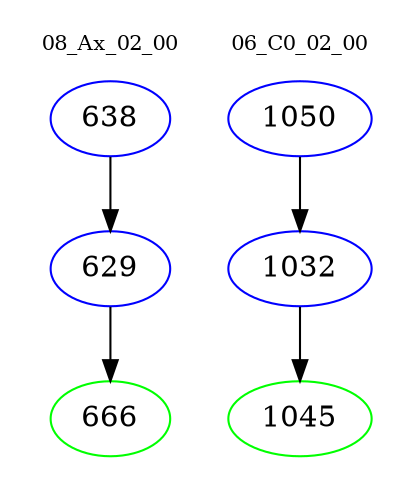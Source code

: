digraph{
subgraph cluster_0 {
color = white
label = "08_Ax_02_00";
fontsize=10;
T0_638 [label="638", color="blue"]
T0_638 -> T0_629 [color="black"]
T0_629 [label="629", color="blue"]
T0_629 -> T0_666 [color="black"]
T0_666 [label="666", color="green"]
}
subgraph cluster_1 {
color = white
label = "06_C0_02_00";
fontsize=10;
T1_1050 [label="1050", color="blue"]
T1_1050 -> T1_1032 [color="black"]
T1_1032 [label="1032", color="blue"]
T1_1032 -> T1_1045 [color="black"]
T1_1045 [label="1045", color="green"]
}
}

